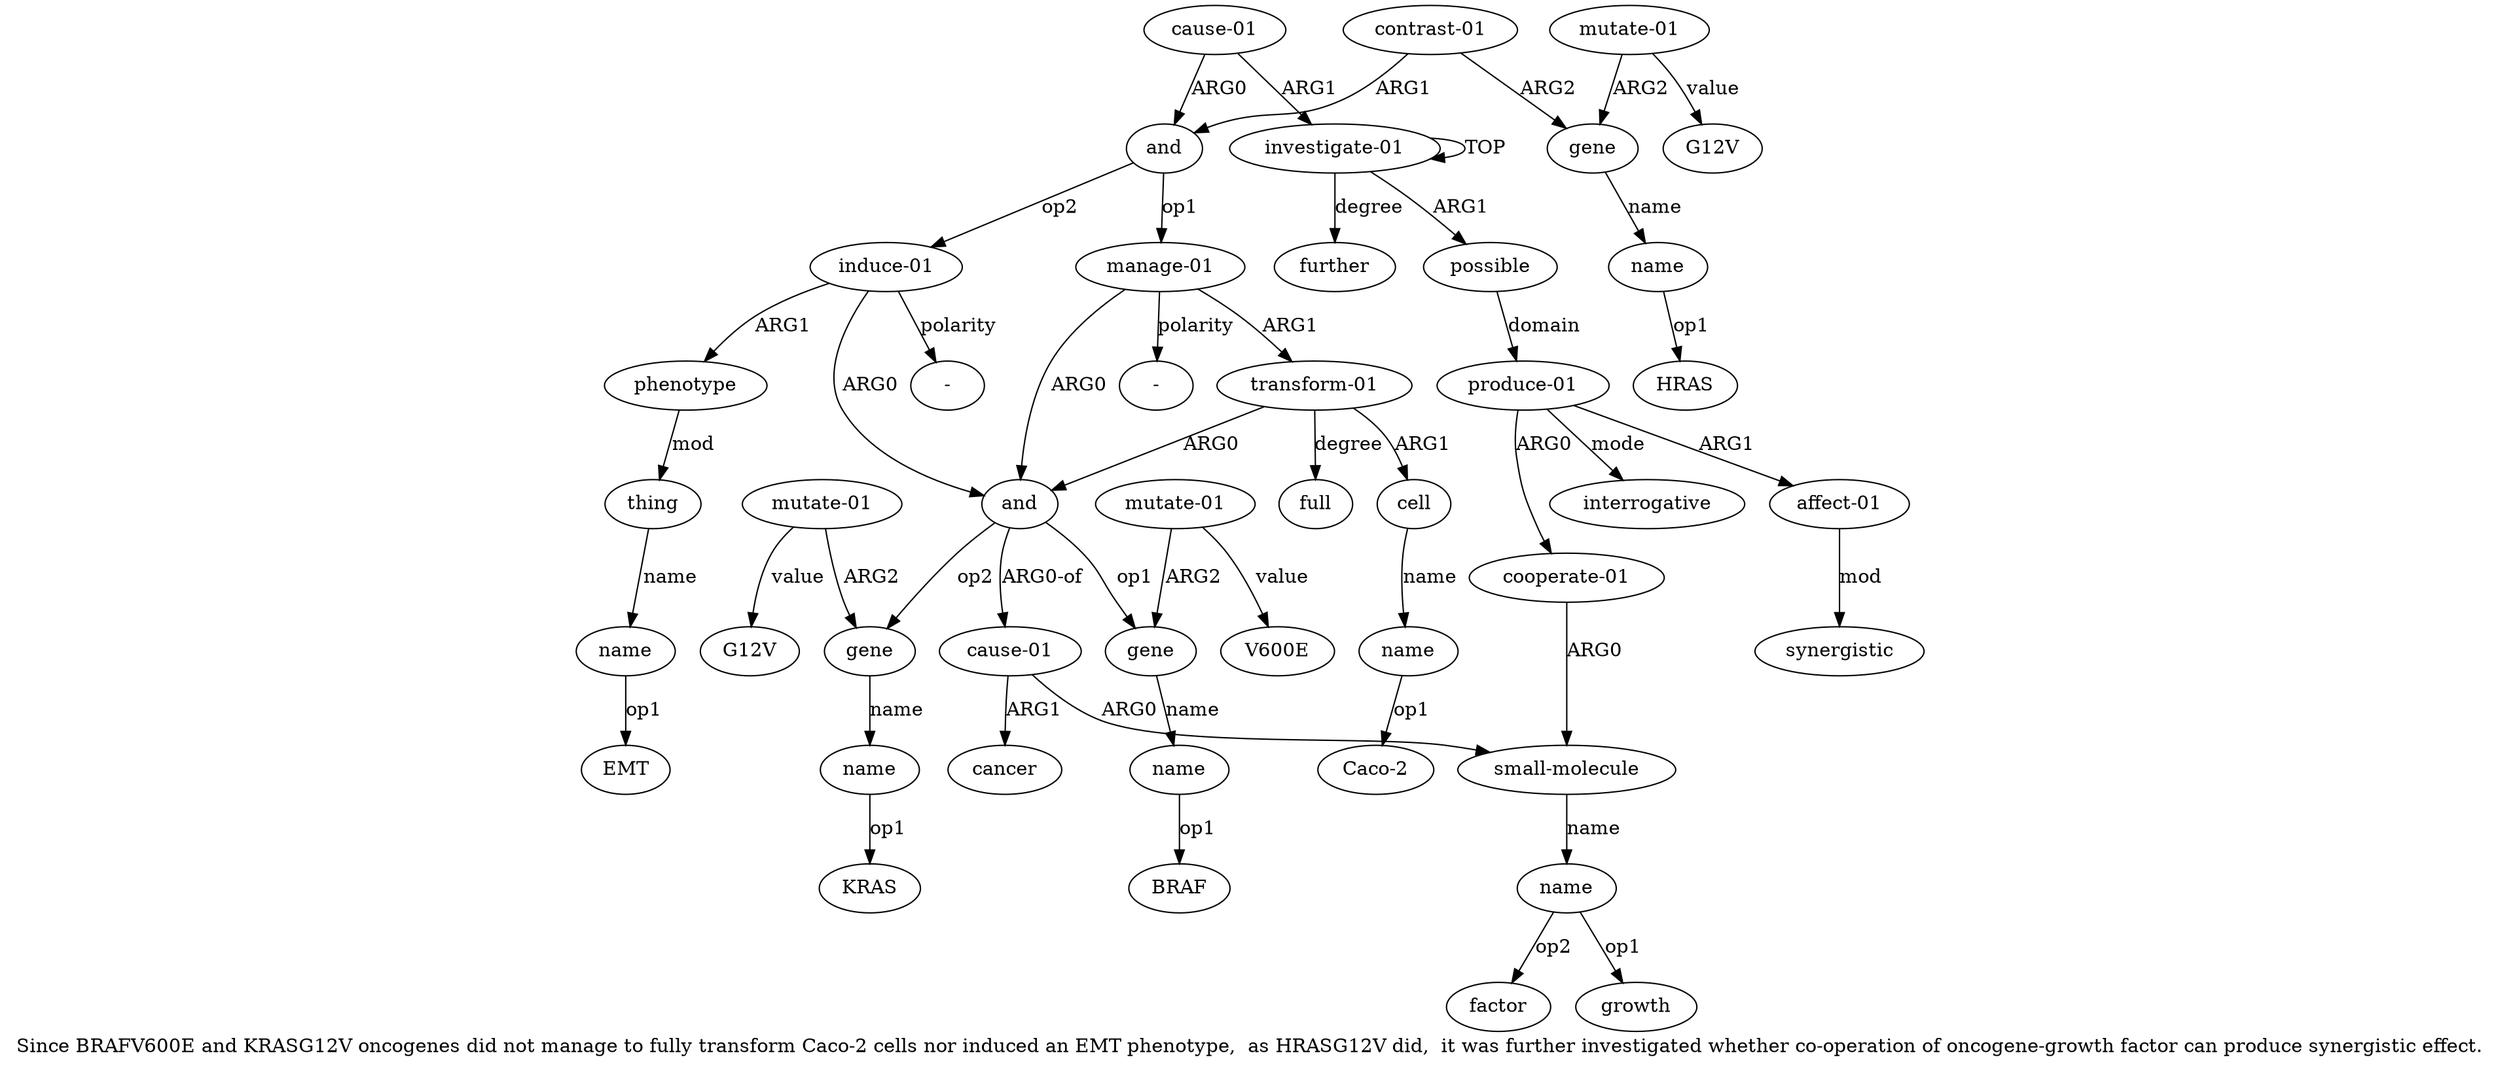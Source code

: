 digraph  {
	graph [label="Since BRAFV600E and KRASG12V oncogenes did not manage to fully transform Caco-2 cells nor induced an EMT phenotype,  as HRASG12V \
did,  it was further investigated whether co-operation of oncogene-growth factor can produce synergistic effect."];
	node [label="\N"];
	a20	 [color=black,
		gold_ind=20,
		gold_label="mutate-01",
		label="mutate-01",
		test_ind=20,
		test_label="mutate-01"];
	a18	 [color=black,
		gold_ind=18,
		gold_label=gene,
		label=gene,
		test_ind=18,
		test_label=gene];
	a20 -> a18 [key=0,
	color=black,
	gold_label=ARG2,
	label=ARG2,
	test_label=ARG2];
"a20 G12V" [color=black,
	gold_ind=-1,
	gold_label=G12V,
	label=G12V,
	test_ind=-1,
	test_label=G12V];
a20 -> "a20 G12V" [key=0,
color=black,
gold_label=value,
label=value,
test_label=value];
a21 [color=black,
gold_ind=21,
gold_label="transform-01",
label="transform-01",
test_ind=21,
test_label="transform-01"];
a22 [color=black,
gold_ind=22,
gold_label=cell,
label=cell,
test_ind=22,
test_label=cell];
a21 -> a22 [key=0,
color=black,
gold_label=ARG1,
label=ARG1,
test_label=ARG1];
a24 [color=black,
gold_ind=24,
gold_label=full,
label=full,
test_ind=24,
test_label=full];
a21 -> a24 [key=0,
color=black,
gold_label=degree,
label=degree,
test_label=degree];
a14 [color=black,
gold_ind=14,
gold_label=and,
label=and,
test_ind=14,
test_label=and];
a21 -> a14 [key=0,
color=black,
gold_label=ARG0,
label=ARG0,
test_label=ARG0];
a23 [color=black,
gold_ind=23,
gold_label=name,
label=name,
test_ind=23,
test_label=name];
a22 -> a23 [key=0,
color=black,
gold_label=name,
label=name,
test_label=name];
"a23 Caco-2" [color=black,
gold_ind=-1,
gold_label="Caco-2",
label="Caco-2",
test_ind=-1,
test_label="Caco-2"];
a23 -> "a23 Caco-2" [key=0,
color=black,
gold_label=op1,
label=op1,
test_label=op1];
a25 [color=black,
gold_ind=25,
gold_label="induce-01",
label="induce-01",
test_ind=25,
test_label="induce-01"];
a26 [color=black,
gold_ind=26,
gold_label=phenotype,
label=phenotype,
test_ind=26,
test_label=phenotype];
a25 -> a26 [key=0,
color=black,
gold_label=ARG1,
label=ARG1,
test_label=ARG1];
a25 -> a14 [key=0,
color=black,
gold_label=ARG0,
label=ARG0,
test_label=ARG0];
"a25 -" [color=black,
gold_ind=-1,
gold_label="-",
label="-",
test_ind=-1,
test_label="-"];
a25 -> "a25 -" [key=0,
color=black,
gold_label=polarity,
label=polarity,
test_label=polarity];
a27 [color=black,
gold_ind=27,
gold_label=thing,
label=thing,
test_ind=27,
test_label=thing];
a26 -> a27 [key=0,
color=black,
gold_label=mod,
label=mod,
test_label=mod];
a28 [color=black,
gold_ind=28,
gold_label=name,
label=name,
test_ind=28,
test_label=name];
a27 -> a28 [key=0,
color=black,
gold_label=name,
label=name,
test_label=name];
"a28 EMT" [color=black,
gold_ind=-1,
gold_label=EMT,
label=EMT,
test_ind=-1,
test_label=EMT];
a28 -> "a28 EMT" [key=0,
color=black,
gold_label=op1,
label=op1,
test_label=op1];
a29 [color=black,
gold_ind=29,
gold_label="contrast-01",
label="contrast-01",
test_ind=29,
test_label="contrast-01"];
a30 [color=black,
gold_ind=30,
gold_label=gene,
label=gene,
test_ind=30,
test_label=gene];
a29 -> a30 [key=0,
color=black,
gold_label=ARG2,
label=ARG2,
test_label=ARG2];
a12 [color=black,
gold_ind=12,
gold_label=and,
label=and,
test_ind=12,
test_label=and];
a29 -> a12 [key=0,
color=black,
gold_label=ARG1,
label=ARG1,
test_label=ARG1];
a31 [color=black,
gold_ind=31,
gold_label=name,
label=name,
test_ind=31,
test_label=name];
"a31 HRAS" [color=black,
gold_ind=-1,
gold_label=HRAS,
label=HRAS,
test_ind=-1,
test_label=HRAS];
a31 -> "a31 HRAS" [key=0,
color=black,
gold_label=op1,
label=op1,
test_label=op1];
a30 -> a31 [key=0,
color=black,
gold_label=name,
label=name,
test_label=name];
"a2 interrogative" [color=black,
gold_ind=-1,
gold_label=interrogative,
label=interrogative,
test_ind=-1,
test_label=interrogative];
"a16 BRAF" [color=black,
gold_ind=-1,
gold_label=BRAF,
label=BRAF,
test_ind=-1,
test_label=BRAF];
"a17 V600E" [color=black,
gold_ind=-1,
gold_label=V600E,
label=V600E,
test_ind=-1,
test_label=V600E];
"a5 factor" [color=black,
gold_ind=-1,
gold_label=factor,
label=factor,
test_ind=-1,
test_label=factor];
a32 [color=black,
gold_ind=32,
gold_label="mutate-01",
label="mutate-01",
test_ind=32,
test_label="mutate-01"];
a32 -> a30 [key=0,
color=black,
gold_label=ARG2,
label=ARG2,
test_label=ARG2];
"a32 G12V" [color=black,
gold_ind=-1,
gold_label=G12V,
label=G12V,
test_ind=-1,
test_label=G12V];
a32 -> "a32 G12V" [key=0,
color=black,
gold_label=value,
label=value,
test_label=value];
a15 [color=black,
gold_ind=15,
gold_label=gene,
label=gene,
test_ind=15,
test_label=gene];
a16 [color=black,
gold_ind=16,
gold_label=name,
label=name,
test_ind=16,
test_label=name];
a15 -> a16 [key=0,
color=black,
gold_label=name,
label=name,
test_label=name];
a14 -> a15 [key=0,
color=black,
gold_label=op1,
label=op1,
test_label=op1];
a14 -> a18 [key=0,
color=black,
gold_label=op2,
label=op2,
test_label=op2];
a6 [color=black,
gold_ind=6,
gold_label="cause-01",
label="cause-01",
test_ind=6,
test_label="cause-01"];
a14 -> a6 [key=0,
color=black,
gold_label="ARG0-of",
label="ARG0-of",
test_label="ARG0-of"];
a17 [color=black,
gold_ind=17,
gold_label="mutate-01",
label="mutate-01",
test_ind=17,
test_label="mutate-01"];
a17 -> "a17 V600E" [key=0,
color=black,
gold_label=value,
label=value,
test_label=value];
a17 -> a15 [key=0,
color=black,
gold_label=ARG2,
label=ARG2,
test_label=ARG2];
a16 -> "a16 BRAF" [key=0,
color=black,
gold_label=op1,
label=op1,
test_label=op1];
a11 [color=black,
gold_ind=11,
gold_label="cause-01",
label="cause-01",
test_ind=11,
test_label="cause-01"];
a11 -> a12 [key=0,
color=black,
gold_label=ARG0,
label=ARG0,
test_label=ARG0];
a0 [color=black,
gold_ind=0,
gold_label="investigate-01",
label="investigate-01",
test_ind=0,
test_label="investigate-01"];
a11 -> a0 [key=0,
color=black,
gold_label=ARG1,
label=ARG1,
test_label=ARG1];
a10 [color=black,
gold_ind=10,
gold_label=further,
label=further,
test_ind=10,
test_label=further];
a13 [color=black,
gold_ind=13,
gold_label="manage-01",
label="manage-01",
test_ind=13,
test_label="manage-01"];
a13 -> a21 [key=0,
color=black,
gold_label=ARG1,
label=ARG1,
test_label=ARG1];
a13 -> a14 [key=0,
color=black,
gold_label=ARG0,
label=ARG0,
test_label=ARG0];
"a13 -" [color=black,
gold_ind=-1,
gold_label="-",
label="-",
test_ind=-1,
test_label="-"];
a13 -> "a13 -" [key=0,
color=black,
gold_label=polarity,
label=polarity,
test_label=polarity];
a12 -> a25 [key=0,
color=black,
gold_label=op2,
label=op2,
test_label=op2];
a12 -> a13 [key=0,
color=black,
gold_label=op1,
label=op1,
test_label=op1];
a19 [color=black,
gold_ind=19,
gold_label=name,
label=name,
test_ind=19,
test_label=name];
"a19 KRAS" [color=black,
gold_ind=-1,
gold_label=KRAS,
label=KRAS,
test_ind=-1,
test_label=KRAS];
a19 -> "a19 KRAS" [key=0,
color=black,
gold_label=op1,
label=op1,
test_label=op1];
a18 -> a19 [key=0,
color=black,
gold_label=name,
label=name,
test_label=name];
a1 [color=black,
gold_ind=1,
gold_label=possible,
label=possible,
test_ind=1,
test_label=possible];
a2 [color=black,
gold_ind=2,
gold_label="produce-01",
label="produce-01",
test_ind=2,
test_label="produce-01"];
a1 -> a2 [key=0,
color=black,
gold_label=domain,
label=domain,
test_label=domain];
a0 -> a10 [key=0,
color=black,
gold_label=degree,
label=degree,
test_label=degree];
a0 -> a1 [key=0,
color=black,
gold_label=ARG1,
label=ARG1,
test_label=ARG1];
a0 -> a0 [key=0,
color=black,
gold_label=TOP,
label=TOP,
test_label=TOP];
a3 [color=black,
gold_ind=3,
gold_label="cooperate-01",
label="cooperate-01",
test_ind=3,
test_label="cooperate-01"];
a4 [color=black,
gold_ind=4,
gold_label="small-molecule",
label="small-molecule",
test_ind=4,
test_label="small-molecule"];
a3 -> a4 [key=0,
color=black,
gold_label=ARG0,
label=ARG0,
test_label=ARG0];
a2 -> "a2 interrogative" [key=0,
color=black,
gold_label=mode,
label=mode,
test_label=mode];
a2 -> a3 [key=0,
color=black,
gold_label=ARG0,
label=ARG0,
test_label=ARG0];
a8 [color=black,
gold_ind=8,
gold_label="affect-01",
label="affect-01",
test_ind=8,
test_label="affect-01"];
a2 -> a8 [key=0,
color=black,
gold_label=ARG1,
label=ARG1,
test_label=ARG1];
a5 [color=black,
gold_ind=5,
gold_label=name,
label=name,
test_ind=5,
test_label=name];
a5 -> "a5 factor" [key=0,
color=black,
gold_label=op2,
label=op2,
test_label=op2];
"a5 growth" [color=black,
gold_ind=-1,
gold_label=growth,
label=growth,
test_ind=-1,
test_label=growth];
a5 -> "a5 growth" [key=0,
color=black,
gold_label=op1,
label=op1,
test_label=op1];
a4 -> a5 [key=0,
color=black,
gold_label=name,
label=name,
test_label=name];
a7 [color=black,
gold_ind=7,
gold_label=cancer,
label=cancer,
test_ind=7,
test_label=cancer];
a6 -> a4 [key=0,
color=black,
gold_label=ARG0,
label=ARG0,
test_label=ARG0];
a6 -> a7 [key=0,
color=black,
gold_label=ARG1,
label=ARG1,
test_label=ARG1];
a9 [color=black,
gold_ind=9,
gold_label=synergistic,
label=synergistic,
test_ind=9,
test_label=synergistic];
a8 -> a9 [key=0,
color=black,
gold_label=mod,
label=mod,
test_label=mod];
}
